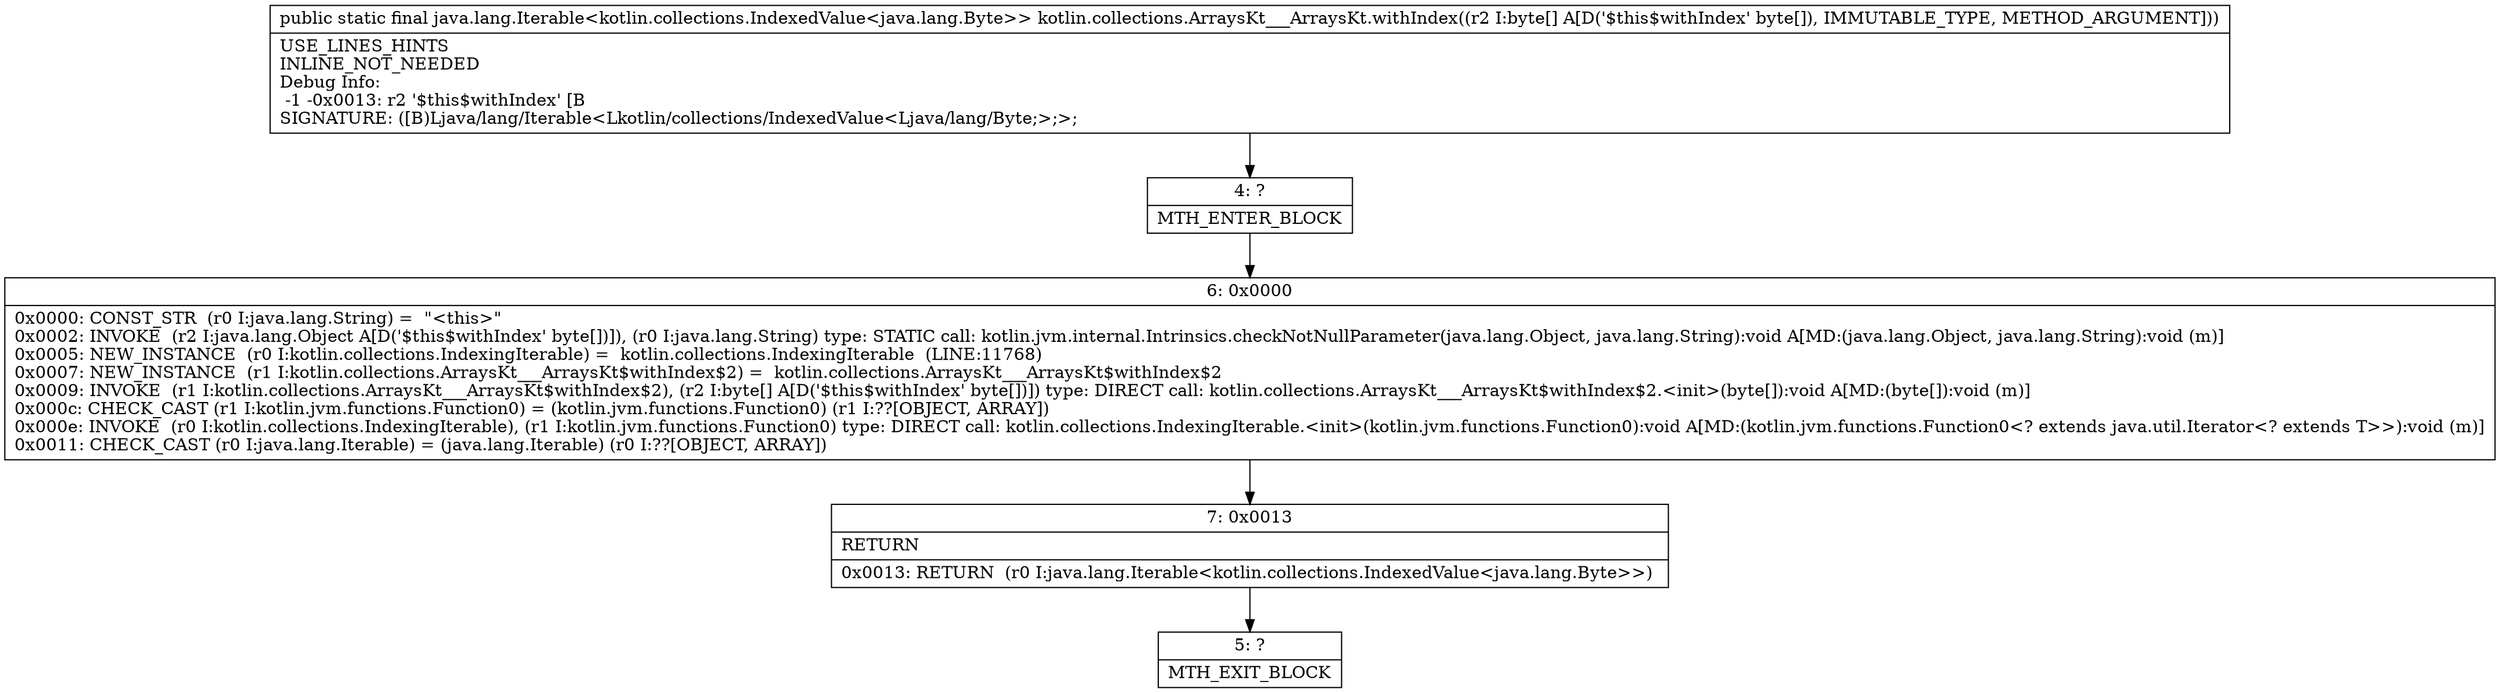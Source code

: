 digraph "CFG forkotlin.collections.ArraysKt___ArraysKt.withIndex([B)Ljava\/lang\/Iterable;" {
Node_4 [shape=record,label="{4\:\ ?|MTH_ENTER_BLOCK\l}"];
Node_6 [shape=record,label="{6\:\ 0x0000|0x0000: CONST_STR  (r0 I:java.lang.String) =  \"\<this\>\" \l0x0002: INVOKE  (r2 I:java.lang.Object A[D('$this$withIndex' byte[])]), (r0 I:java.lang.String) type: STATIC call: kotlin.jvm.internal.Intrinsics.checkNotNullParameter(java.lang.Object, java.lang.String):void A[MD:(java.lang.Object, java.lang.String):void (m)]\l0x0005: NEW_INSTANCE  (r0 I:kotlin.collections.IndexingIterable) =  kotlin.collections.IndexingIterable  (LINE:11768)\l0x0007: NEW_INSTANCE  (r1 I:kotlin.collections.ArraysKt___ArraysKt$withIndex$2) =  kotlin.collections.ArraysKt___ArraysKt$withIndex$2 \l0x0009: INVOKE  (r1 I:kotlin.collections.ArraysKt___ArraysKt$withIndex$2), (r2 I:byte[] A[D('$this$withIndex' byte[])]) type: DIRECT call: kotlin.collections.ArraysKt___ArraysKt$withIndex$2.\<init\>(byte[]):void A[MD:(byte[]):void (m)]\l0x000c: CHECK_CAST (r1 I:kotlin.jvm.functions.Function0) = (kotlin.jvm.functions.Function0) (r1 I:??[OBJECT, ARRAY]) \l0x000e: INVOKE  (r0 I:kotlin.collections.IndexingIterable), (r1 I:kotlin.jvm.functions.Function0) type: DIRECT call: kotlin.collections.IndexingIterable.\<init\>(kotlin.jvm.functions.Function0):void A[MD:(kotlin.jvm.functions.Function0\<? extends java.util.Iterator\<? extends T\>\>):void (m)]\l0x0011: CHECK_CAST (r0 I:java.lang.Iterable) = (java.lang.Iterable) (r0 I:??[OBJECT, ARRAY]) \l}"];
Node_7 [shape=record,label="{7\:\ 0x0013|RETURN\l|0x0013: RETURN  (r0 I:java.lang.Iterable\<kotlin.collections.IndexedValue\<java.lang.Byte\>\>) \l}"];
Node_5 [shape=record,label="{5\:\ ?|MTH_EXIT_BLOCK\l}"];
MethodNode[shape=record,label="{public static final java.lang.Iterable\<kotlin.collections.IndexedValue\<java.lang.Byte\>\> kotlin.collections.ArraysKt___ArraysKt.withIndex((r2 I:byte[] A[D('$this$withIndex' byte[]), IMMUTABLE_TYPE, METHOD_ARGUMENT]))  | USE_LINES_HINTS\lINLINE_NOT_NEEDED\lDebug Info:\l  \-1 \-0x0013: r2 '$this$withIndex' [B\lSIGNATURE: ([B)Ljava\/lang\/Iterable\<Lkotlin\/collections\/IndexedValue\<Ljava\/lang\/Byte;\>;\>;\l}"];
MethodNode -> Node_4;Node_4 -> Node_6;
Node_6 -> Node_7;
Node_7 -> Node_5;
}

